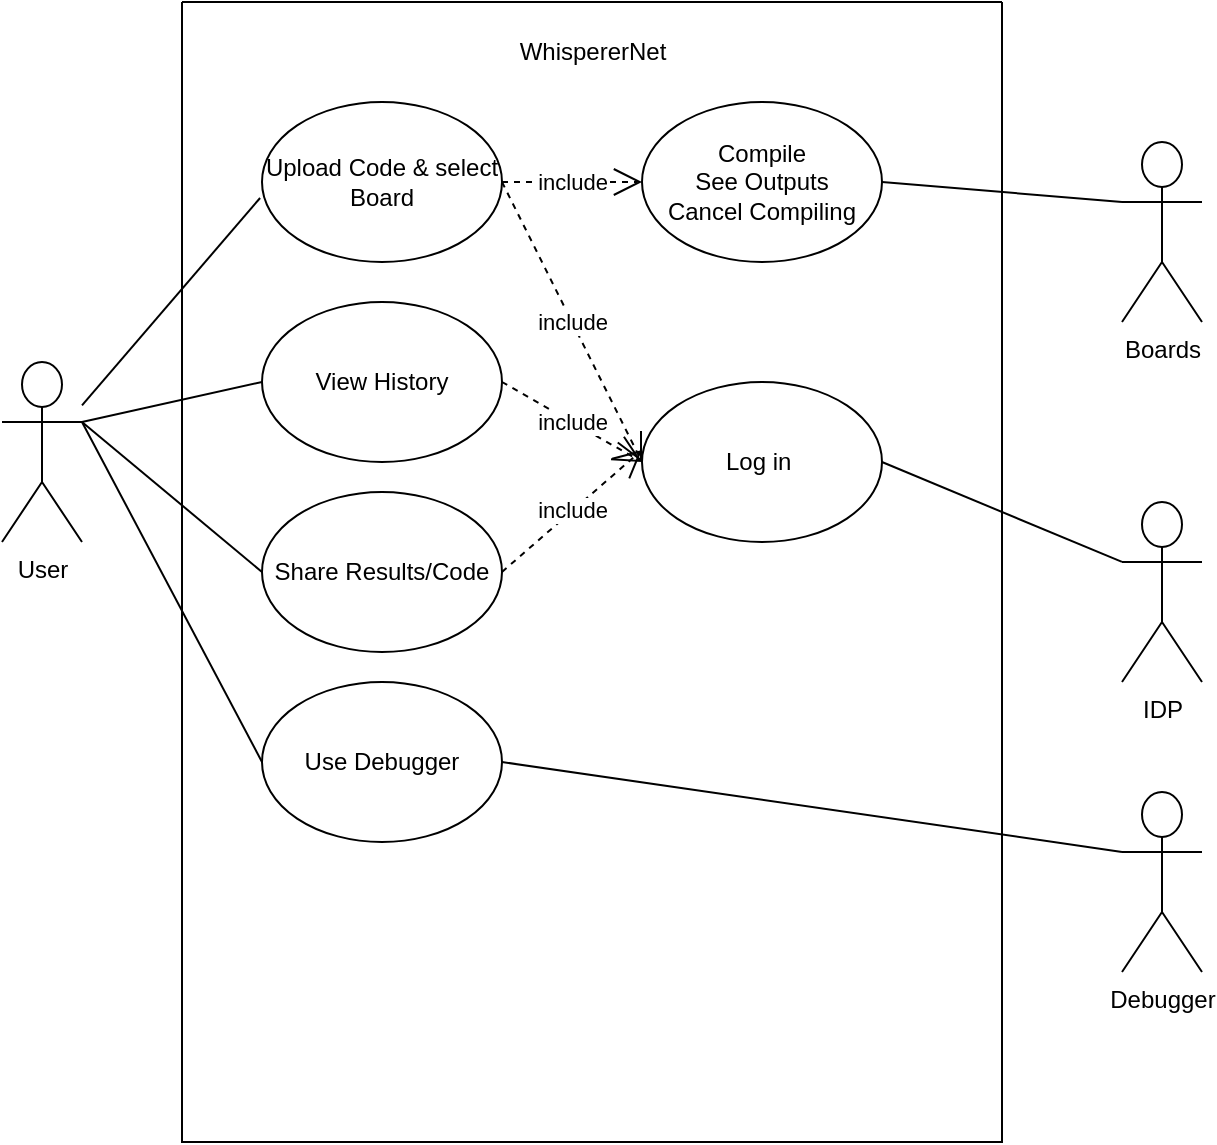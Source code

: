 <mxfile version="24.0.8" type="github">
  <diagram name="Seite-1" id="GNfJJYOmPsc1vmZN_qTq">
    <mxGraphModel dx="2074" dy="1098" grid="1" gridSize="10" guides="1" tooltips="1" connect="1" arrows="1" fold="1" page="1" pageScale="1" pageWidth="827" pageHeight="1169" math="0" shadow="0">
      <root>
        <mxCell id="0" />
        <mxCell id="1" parent="0" />
        <mxCell id="HX5kGqJ7PaBOUC06rWVD-3" value="" style="swimlane;startSize=0;" vertex="1" parent="1">
          <mxGeometry x="170" y="190" width="410" height="570" as="geometry" />
        </mxCell>
        <mxCell id="HX5kGqJ7PaBOUC06rWVD-4" value="WhispererNet" style="text;html=1;align=center;verticalAlign=middle;resizable=0;points=[];autosize=1;strokeColor=none;fillColor=none;" vertex="1" parent="HX5kGqJ7PaBOUC06rWVD-3">
          <mxGeometry x="155" y="10" width="100" height="30" as="geometry" />
        </mxCell>
        <mxCell id="HX5kGqJ7PaBOUC06rWVD-11" value="Upload Code &amp;amp; select Board" style="ellipse;whiteSpace=wrap;html=1;" vertex="1" parent="HX5kGqJ7PaBOUC06rWVD-3">
          <mxGeometry x="40" y="50" width="120" height="80" as="geometry" />
        </mxCell>
        <mxCell id="HX5kGqJ7PaBOUC06rWVD-13" value="Compile&lt;br&gt;See Outputs&lt;br&gt;Cancel Compiling" style="ellipse;whiteSpace=wrap;html=1;" vertex="1" parent="HX5kGqJ7PaBOUC06rWVD-3">
          <mxGeometry x="230" y="50" width="120" height="80" as="geometry" />
        </mxCell>
        <mxCell id="HX5kGqJ7PaBOUC06rWVD-14" value="View History" style="ellipse;whiteSpace=wrap;html=1;" vertex="1" parent="HX5kGqJ7PaBOUC06rWVD-3">
          <mxGeometry x="40" y="150" width="120" height="80" as="geometry" />
        </mxCell>
        <mxCell id="HX5kGqJ7PaBOUC06rWVD-15" value="Log in&amp;nbsp;" style="ellipse;whiteSpace=wrap;html=1;" vertex="1" parent="HX5kGqJ7PaBOUC06rWVD-3">
          <mxGeometry x="230" y="190" width="120" height="80" as="geometry" />
        </mxCell>
        <mxCell id="HX5kGqJ7PaBOUC06rWVD-16" value="Share Results/Code" style="ellipse;whiteSpace=wrap;html=1;" vertex="1" parent="HX5kGqJ7PaBOUC06rWVD-3">
          <mxGeometry x="40" y="245" width="120" height="80" as="geometry" />
        </mxCell>
        <mxCell id="HX5kGqJ7PaBOUC06rWVD-19" value="Use Debugger" style="ellipse;whiteSpace=wrap;html=1;" vertex="1" parent="HX5kGqJ7PaBOUC06rWVD-3">
          <mxGeometry x="40" y="340" width="120" height="80" as="geometry" />
        </mxCell>
        <mxCell id="HX5kGqJ7PaBOUC06rWVD-26" value="include" style="endArrow=open;endSize=12;dashed=1;html=1;rounded=0;exitX=1;exitY=0.5;exitDx=0;exitDy=0;entryX=0;entryY=0.5;entryDx=0;entryDy=0;" edge="1" parent="HX5kGqJ7PaBOUC06rWVD-3" source="HX5kGqJ7PaBOUC06rWVD-11" target="HX5kGqJ7PaBOUC06rWVD-15">
          <mxGeometry width="160" relative="1" as="geometry">
            <mxPoint x="160" y="370" as="sourcePoint" />
            <mxPoint x="320" y="370" as="targetPoint" />
          </mxGeometry>
        </mxCell>
        <mxCell id="HX5kGqJ7PaBOUC06rWVD-27" value="include" style="endArrow=open;endSize=12;dashed=1;html=1;rounded=0;exitX=1;exitY=0.5;exitDx=0;exitDy=0;entryX=0;entryY=0.5;entryDx=0;entryDy=0;" edge="1" parent="HX5kGqJ7PaBOUC06rWVD-3" source="HX5kGqJ7PaBOUC06rWVD-14" target="HX5kGqJ7PaBOUC06rWVD-15">
          <mxGeometry width="160" relative="1" as="geometry">
            <mxPoint x="170" y="100" as="sourcePoint" />
            <mxPoint x="300" y="200" as="targetPoint" />
          </mxGeometry>
        </mxCell>
        <mxCell id="HX5kGqJ7PaBOUC06rWVD-28" value="include" style="endArrow=open;endSize=12;dashed=1;html=1;rounded=0;exitX=1;exitY=0.5;exitDx=0;exitDy=0;entryX=0;entryY=0.425;entryDx=0;entryDy=0;entryPerimeter=0;" edge="1" parent="HX5kGqJ7PaBOUC06rWVD-3" source="HX5kGqJ7PaBOUC06rWVD-16" target="HX5kGqJ7PaBOUC06rWVD-15">
          <mxGeometry width="160" relative="1" as="geometry">
            <mxPoint x="170" y="200" as="sourcePoint" />
            <mxPoint x="220" y="230" as="targetPoint" />
          </mxGeometry>
        </mxCell>
        <mxCell id="HX5kGqJ7PaBOUC06rWVD-36" value="include" style="endArrow=open;endSize=12;dashed=1;html=1;rounded=0;exitX=1;exitY=0.5;exitDx=0;exitDy=0;entryX=0;entryY=0.5;entryDx=0;entryDy=0;" edge="1" parent="HX5kGqJ7PaBOUC06rWVD-3" source="HX5kGqJ7PaBOUC06rWVD-11" target="HX5kGqJ7PaBOUC06rWVD-13">
          <mxGeometry width="160" relative="1" as="geometry">
            <mxPoint x="170" y="100" as="sourcePoint" />
            <mxPoint x="240" y="240" as="targetPoint" />
          </mxGeometry>
        </mxCell>
        <mxCell id="HX5kGqJ7PaBOUC06rWVD-5" value="User" style="shape=umlActor;verticalLabelPosition=bottom;verticalAlign=top;html=1;outlineConnect=0;" vertex="1" parent="1">
          <mxGeometry x="80" y="370" width="40" height="90" as="geometry" />
        </mxCell>
        <mxCell id="HX5kGqJ7PaBOUC06rWVD-8" value="IDP" style="shape=umlActor;verticalLabelPosition=bottom;verticalAlign=top;html=1;outlineConnect=0;" vertex="1" parent="1">
          <mxGeometry x="640" y="440" width="40" height="90" as="geometry" />
        </mxCell>
        <mxCell id="HX5kGqJ7PaBOUC06rWVD-9" value="Boards" style="shape=umlActor;verticalLabelPosition=bottom;verticalAlign=top;html=1;outlineConnect=0;" vertex="1" parent="1">
          <mxGeometry x="640" y="260" width="40" height="90" as="geometry" />
        </mxCell>
        <mxCell id="HX5kGqJ7PaBOUC06rWVD-21" value="" style="endArrow=none;html=1;rounded=0;entryX=-0.008;entryY=0.6;entryDx=0;entryDy=0;entryPerimeter=0;" edge="1" parent="1" source="HX5kGqJ7PaBOUC06rWVD-5" target="HX5kGqJ7PaBOUC06rWVD-11">
          <mxGeometry width="50" height="50" relative="1" as="geometry">
            <mxPoint x="390" y="590" as="sourcePoint" />
            <mxPoint x="440" y="540" as="targetPoint" />
          </mxGeometry>
        </mxCell>
        <mxCell id="HX5kGqJ7PaBOUC06rWVD-22" value="" style="endArrow=none;html=1;rounded=0;exitX=1;exitY=0.333;exitDx=0;exitDy=0;exitPerimeter=0;entryX=0;entryY=0.5;entryDx=0;entryDy=0;" edge="1" parent="1" source="HX5kGqJ7PaBOUC06rWVD-5" target="HX5kGqJ7PaBOUC06rWVD-14">
          <mxGeometry width="50" height="50" relative="1" as="geometry">
            <mxPoint x="390" y="590" as="sourcePoint" />
            <mxPoint x="440" y="540" as="targetPoint" />
          </mxGeometry>
        </mxCell>
        <mxCell id="HX5kGqJ7PaBOUC06rWVD-23" value="" style="endArrow=none;html=1;rounded=0;exitX=1;exitY=0.333;exitDx=0;exitDy=0;exitPerimeter=0;entryX=0;entryY=0.5;entryDx=0;entryDy=0;" edge="1" parent="1" source="HX5kGqJ7PaBOUC06rWVD-5" target="HX5kGqJ7PaBOUC06rWVD-16">
          <mxGeometry width="50" height="50" relative="1" as="geometry">
            <mxPoint x="390" y="590" as="sourcePoint" />
            <mxPoint x="440" y="540" as="targetPoint" />
          </mxGeometry>
        </mxCell>
        <mxCell id="HX5kGqJ7PaBOUC06rWVD-30" value="" style="endArrow=none;html=1;rounded=0;exitX=1;exitY=0.5;exitDx=0;exitDy=0;entryX=0;entryY=0.333;entryDx=0;entryDy=0;entryPerimeter=0;" edge="1" parent="1" source="HX5kGqJ7PaBOUC06rWVD-15" target="HX5kGqJ7PaBOUC06rWVD-8">
          <mxGeometry width="50" height="50" relative="1" as="geometry">
            <mxPoint x="530" y="420" as="sourcePoint" />
            <mxPoint x="620" y="590" as="targetPoint" />
          </mxGeometry>
        </mxCell>
        <mxCell id="HX5kGqJ7PaBOUC06rWVD-31" value="Debugger" style="shape=umlActor;verticalLabelPosition=bottom;verticalAlign=top;html=1;outlineConnect=0;" vertex="1" parent="1">
          <mxGeometry x="640" y="585" width="40" height="90" as="geometry" />
        </mxCell>
        <mxCell id="HX5kGqJ7PaBOUC06rWVD-33" value="" style="endArrow=none;html=1;rounded=0;exitX=1;exitY=0.333;exitDx=0;exitDy=0;exitPerimeter=0;entryX=0;entryY=0.5;entryDx=0;entryDy=0;" edge="1" parent="1" source="HX5kGqJ7PaBOUC06rWVD-5" target="HX5kGqJ7PaBOUC06rWVD-19">
          <mxGeometry width="50" height="50" relative="1" as="geometry">
            <mxPoint x="130" y="410" as="sourcePoint" />
            <mxPoint x="220" y="580" as="targetPoint" />
          </mxGeometry>
        </mxCell>
        <mxCell id="HX5kGqJ7PaBOUC06rWVD-34" value="" style="endArrow=none;html=1;rounded=0;exitX=1;exitY=0.5;exitDx=0;exitDy=0;entryX=0;entryY=0.333;entryDx=0;entryDy=0;entryPerimeter=0;" edge="1" parent="1" source="HX5kGqJ7PaBOUC06rWVD-19" target="HX5kGqJ7PaBOUC06rWVD-31">
          <mxGeometry width="50" height="50" relative="1" as="geometry">
            <mxPoint x="350" y="570" as="sourcePoint" />
            <mxPoint x="440" y="740" as="targetPoint" />
          </mxGeometry>
        </mxCell>
        <mxCell id="HX5kGqJ7PaBOUC06rWVD-37" value="" style="endArrow=none;html=1;rounded=0;exitX=1;exitY=0.5;exitDx=0;exitDy=0;entryX=0;entryY=0.333;entryDx=0;entryDy=0;entryPerimeter=0;" edge="1" parent="1" source="HX5kGqJ7PaBOUC06rWVD-13" target="HX5kGqJ7PaBOUC06rWVD-9">
          <mxGeometry width="50" height="50" relative="1" as="geometry">
            <mxPoint x="517" y="280" as="sourcePoint" />
            <mxPoint x="827" y="333" as="targetPoint" />
          </mxGeometry>
        </mxCell>
      </root>
    </mxGraphModel>
  </diagram>
</mxfile>
